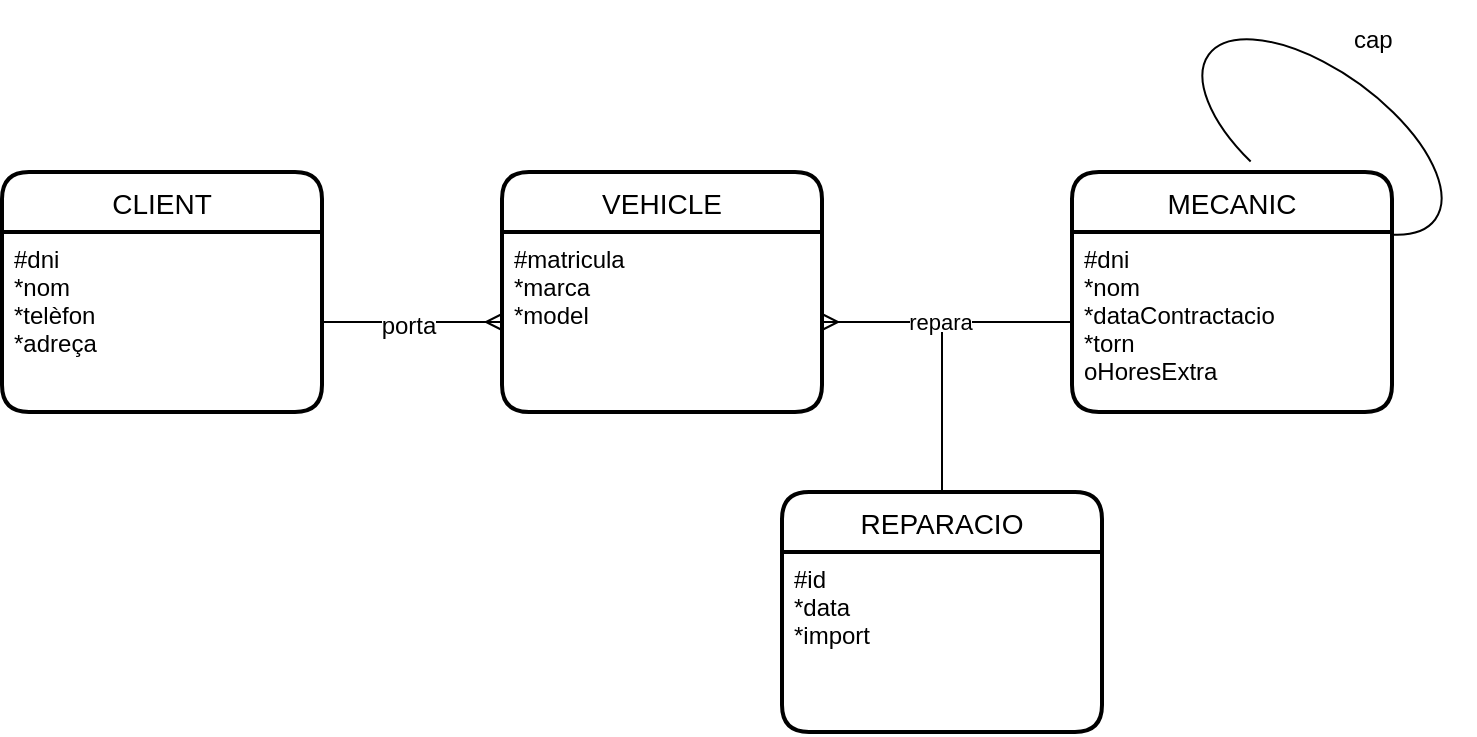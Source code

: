 <mxfile version="15.5.9" type="device"><diagram id="_55ts0hKpJ4r3gCpt7mh" name="Page-1"><mxGraphModel dx="1278" dy="521" grid="1" gridSize="10" guides="1" tooltips="1" connect="1" arrows="1" fold="1" page="1" pageScale="1" pageWidth="827" pageHeight="1169" math="0" shadow="0"><root><mxCell id="0"/><mxCell id="1" parent="0"/><mxCell id="_lLMVdnhXu4H2ZeUkCzz-1" value="MECANIC" style="swimlane;childLayout=stackLayout;horizontal=1;startSize=30;horizontalStack=0;rounded=1;fontSize=14;fontStyle=0;strokeWidth=2;resizeParent=0;resizeLast=1;shadow=0;dashed=0;align=center;" parent="1" vertex="1"><mxGeometry x="575" y="270" width="160" height="120" as="geometry"/></mxCell><mxCell id="_lLMVdnhXu4H2ZeUkCzz-2" value="#dni&#10;*nom&#10;*dataContractacio&#10;*torn&#10;oHoresExtra" style="align=left;strokeColor=none;fillColor=none;spacingLeft=4;fontSize=12;verticalAlign=top;resizable=0;rotatable=0;part=1;" parent="_lLMVdnhXu4H2ZeUkCzz-1" vertex="1"><mxGeometry y="30" width="160" height="90" as="geometry"/></mxCell><mxCell id="_lLMVdnhXu4H2ZeUkCzz-3" value="" style="verticalLabelPosition=bottom;verticalAlign=top;html=1;shape=mxgraph.basic.arc;startAngle=0.3;endAngle=0.1;direction=south;rotation=36;" parent="1" vertex="1"><mxGeometry x="630" y="220" width="140" height="65" as="geometry"/></mxCell><mxCell id="_lLMVdnhXu4H2ZeUkCzz-5" value="cap&#10;" style="text;strokeColor=none;fillColor=none;spacingLeft=4;spacingRight=4;overflow=hidden;rotatable=0;points=[[0,0.5],[1,0.5]];portConstraint=eastwest;fontSize=12;" parent="1" vertex="1"><mxGeometry x="710" y="190" width="40" height="30" as="geometry"/></mxCell><mxCell id="_lLMVdnhXu4H2ZeUkCzz-6" value="CLIENT" style="swimlane;childLayout=stackLayout;horizontal=1;startSize=30;horizontalStack=0;rounded=1;fontSize=14;fontStyle=0;strokeWidth=2;resizeParent=0;resizeLast=1;shadow=0;dashed=0;align=center;" parent="1" vertex="1"><mxGeometry x="40" y="270" width="160" height="120" as="geometry"/></mxCell><mxCell id="_lLMVdnhXu4H2ZeUkCzz-7" value="#dni&#10;*nom&#10;*telèfon&#10;*adreça" style="align=left;strokeColor=none;fillColor=none;spacingLeft=4;fontSize=12;verticalAlign=top;resizable=0;rotatable=0;part=1;" parent="_lLMVdnhXu4H2ZeUkCzz-6" vertex="1"><mxGeometry y="30" width="160" height="90" as="geometry"/></mxCell><mxCell id="_lLMVdnhXu4H2ZeUkCzz-8" value="VEHICLE" style="swimlane;childLayout=stackLayout;horizontal=1;startSize=30;horizontalStack=0;rounded=1;fontSize=14;fontStyle=0;strokeWidth=2;resizeParent=0;resizeLast=1;shadow=0;dashed=0;align=center;" parent="1" vertex="1"><mxGeometry x="290" y="270" width="160" height="120" as="geometry"/></mxCell><mxCell id="_lLMVdnhXu4H2ZeUkCzz-9" value="#matricula&#10;*marca&#10;*model" style="align=left;strokeColor=none;fillColor=none;spacingLeft=4;fontSize=12;verticalAlign=top;resizable=0;rotatable=0;part=1;" parent="_lLMVdnhXu4H2ZeUkCzz-8" vertex="1"><mxGeometry y="30" width="160" height="90" as="geometry"/></mxCell><mxCell id="_lLMVdnhXu4H2ZeUkCzz-12" value="" style="edgeStyle=entityRelationEdgeStyle;fontSize=12;html=1;endArrow=ERmany;rounded=0;" parent="1" source="_lLMVdnhXu4H2ZeUkCzz-2" target="_lLMVdnhXu4H2ZeUkCzz-9" edge="1"><mxGeometry width="100" height="100" relative="1" as="geometry"><mxPoint x="360" y="350" as="sourcePoint"/><mxPoint x="460" y="250" as="targetPoint"/></mxGeometry></mxCell><mxCell id="_lLMVdnhXu4H2ZeUkCzz-13" value="repara" style="edgeLabel;html=1;align=center;verticalAlign=middle;resizable=0;points=[];" parent="_lLMVdnhXu4H2ZeUkCzz-12" vertex="1" connectable="0"><mxGeometry x="0.059" relative="1" as="geometry"><mxPoint as="offset"/></mxGeometry></mxCell><mxCell id="_lLMVdnhXu4H2ZeUkCzz-14" value="" style="endArrow=none;html=1;rounded=0;" parent="1" target="_lLMVdnhXu4H2ZeUkCzz-15" edge="1"><mxGeometry relative="1" as="geometry"><mxPoint x="510" y="350" as="sourcePoint"/><mxPoint x="510" y="350" as="targetPoint"/></mxGeometry></mxCell><mxCell id="_lLMVdnhXu4H2ZeUkCzz-15" value="REPARACIO" style="swimlane;childLayout=stackLayout;horizontal=1;startSize=30;horizontalStack=0;rounded=1;fontSize=14;fontStyle=0;strokeWidth=2;resizeParent=0;resizeLast=1;shadow=0;dashed=0;align=center;" parent="1" vertex="1"><mxGeometry x="430" y="430" width="160" height="120" as="geometry"/></mxCell><mxCell id="_lLMVdnhXu4H2ZeUkCzz-16" value="#id&#10;*data&#10;*import" style="align=left;strokeColor=none;fillColor=none;spacingLeft=4;fontSize=12;verticalAlign=top;resizable=0;rotatable=0;part=1;" parent="_lLMVdnhXu4H2ZeUkCzz-15" vertex="1"><mxGeometry y="30" width="160" height="90" as="geometry"/></mxCell><mxCell id="E7Ug6CDQqWcIHTHeS5Bv-2" value="" style="edgeStyle=entityRelationEdgeStyle;fontSize=12;html=1;endArrow=ERmany;rounded=0;" edge="1" parent="1" source="_lLMVdnhXu4H2ZeUkCzz-7" target="_lLMVdnhXu4H2ZeUkCzz-9"><mxGeometry width="100" height="100" relative="1" as="geometry"><mxPoint x="170" y="450" as="sourcePoint"/><mxPoint x="270" y="350" as="targetPoint"/></mxGeometry></mxCell><mxCell id="E7Ug6CDQqWcIHTHeS5Bv-3" value="porta" style="edgeLabel;html=1;align=center;verticalAlign=middle;resizable=0;points=[];fontSize=12;" vertex="1" connectable="0" parent="E7Ug6CDQqWcIHTHeS5Bv-2"><mxGeometry x="-0.044" y="-2" relative="1" as="geometry"><mxPoint as="offset"/></mxGeometry></mxCell></root></mxGraphModel></diagram></mxfile>